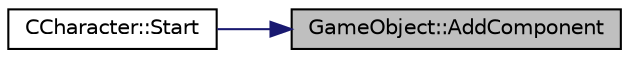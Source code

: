 digraph "GameObject::AddComponent"
{
 // LATEX_PDF_SIZE
  edge [fontname="Helvetica",fontsize="10",labelfontname="Helvetica",labelfontsize="10"];
  node [fontname="Helvetica",fontsize="10",shape=record];
  rankdir="RL";
  Node30 [label="GameObject::AddComponent",height=0.2,width=0.4,color="black", fillcolor="grey75", style="filled", fontcolor="black",tooltip="Adds a component to the object."];
  Node30 -> Node31 [dir="back",color="midnightblue",fontsize="10",style="solid",fontname="Helvetica"];
  Node31 [label="CCharacter::Start",height=0.2,width=0.4,color="black", fillcolor="white", style="filled",URL="$class_c_character.html#ab774064d1c84af41bcace35d81cc1fb5",tooltip="Initialises the component at program start."];
}
